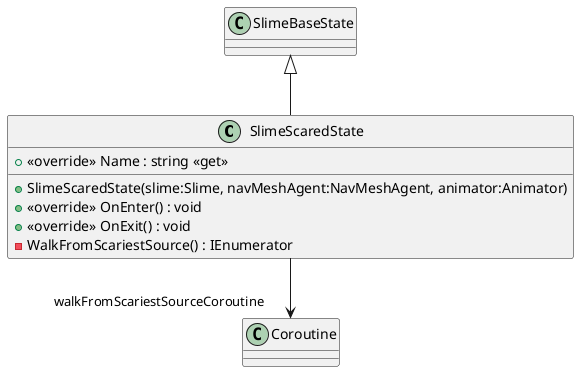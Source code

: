 @startuml
class SlimeScaredState {
    + <<override>> Name : string <<get>>
    + SlimeScaredState(slime:Slime, navMeshAgent:NavMeshAgent, animator:Animator)
    + <<override>> OnEnter() : void
    + <<override>> OnExit() : void
    - WalkFromScariestSource() : IEnumerator
}
SlimeBaseState <|-- SlimeScaredState
SlimeScaredState --> "walkFromScariestSourceCoroutine" Coroutine
@enduml
